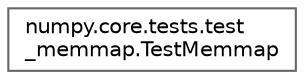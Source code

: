 digraph "Graphical Class Hierarchy"
{
 // LATEX_PDF_SIZE
  bgcolor="transparent";
  edge [fontname=Helvetica,fontsize=10,labelfontname=Helvetica,labelfontsize=10];
  node [fontname=Helvetica,fontsize=10,shape=box,height=0.2,width=0.4];
  rankdir="LR";
  Node0 [id="Node000000",label="numpy.core.tests.test\l_memmap.TestMemmap",height=0.2,width=0.4,color="grey40", fillcolor="white", style="filled",URL="$d6/d21/classnumpy_1_1core_1_1tests_1_1test__memmap_1_1TestMemmap.html",tooltip=" "];
}
